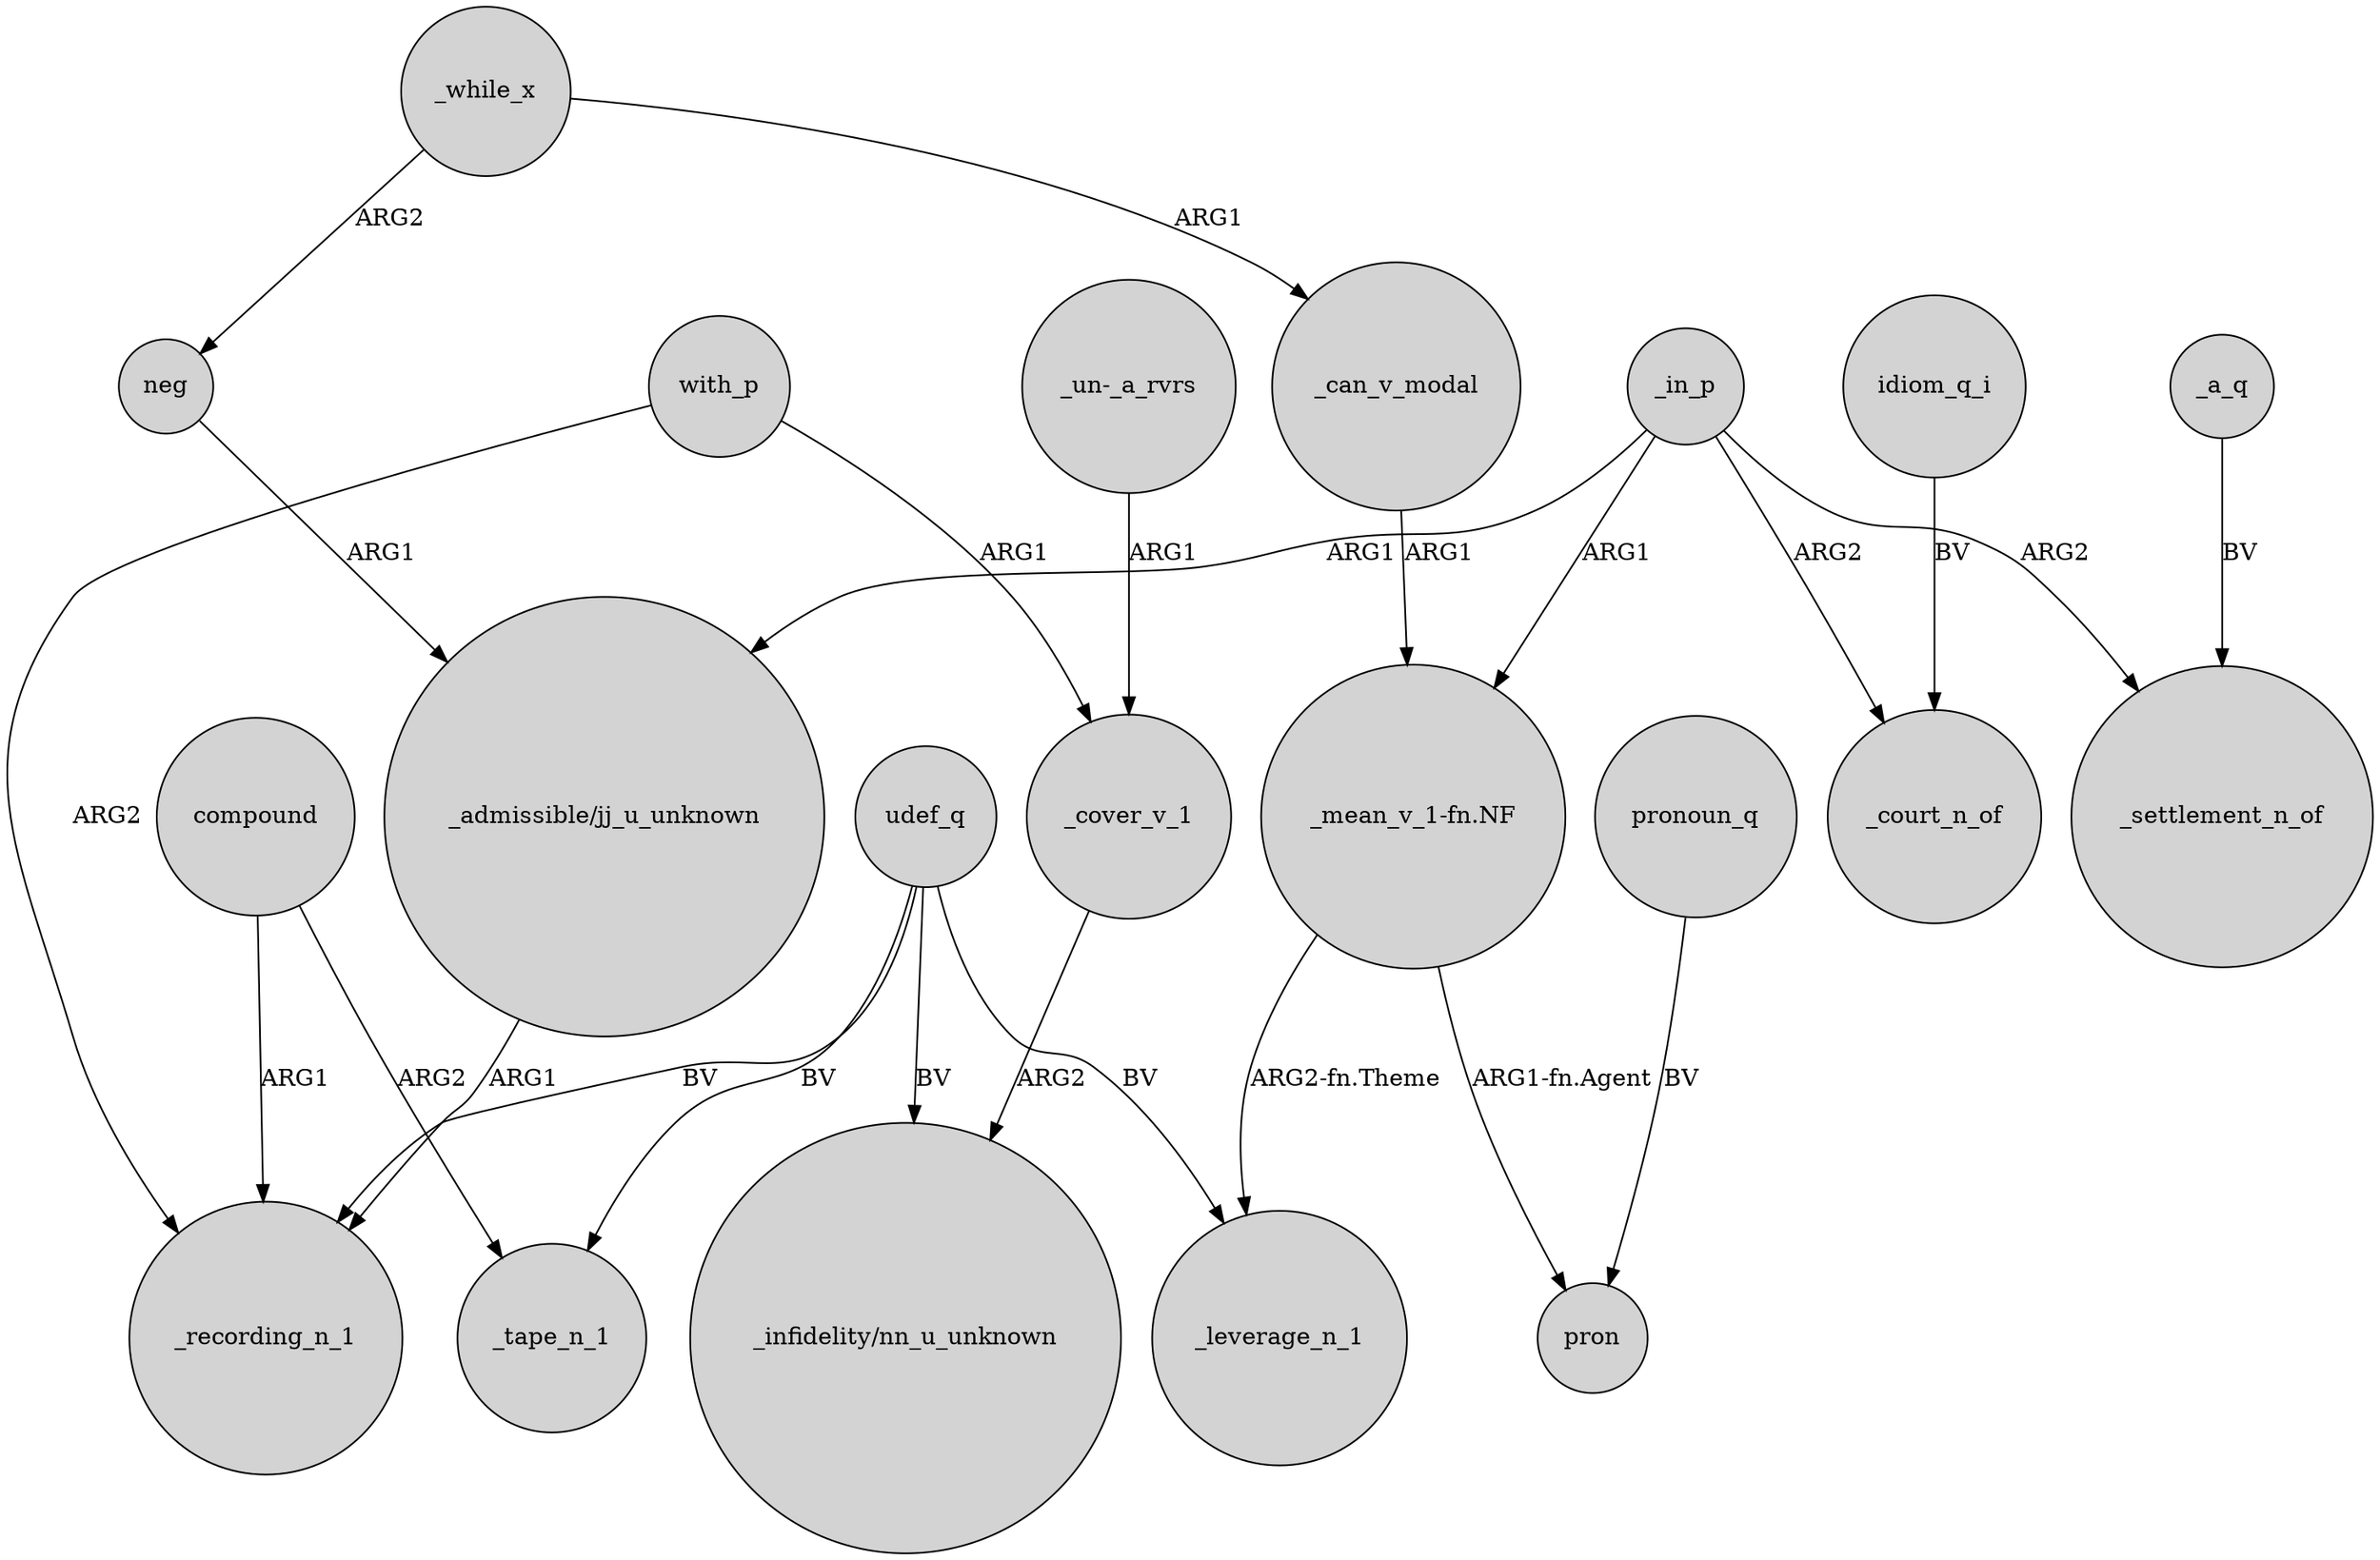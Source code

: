 digraph {
	node [shape=circle style=filled]
	udef_q -> _recording_n_1 [label=BV]
	_can_v_modal -> "_mean_v_1-fn.NF" [label=ARG1]
	udef_q -> _tape_n_1 [label=BV]
	_a_q -> _settlement_n_of [label=BV]
	"_mean_v_1-fn.NF" -> _leverage_n_1 [label="ARG2-fn.Theme"]
	_in_p -> "_mean_v_1-fn.NF" [label=ARG1]
	compound -> _tape_n_1 [label=ARG2]
	"_un-_a_rvrs" -> _cover_v_1 [label=ARG1]
	with_p -> _recording_n_1 [label=ARG2]
	compound -> _recording_n_1 [label=ARG1]
	_in_p -> _settlement_n_of [label=ARG2]
	idiom_q_i -> _court_n_of [label=BV]
	_in_p -> "_admissible/jj_u_unknown" [label=ARG1]
	pronoun_q -> pron [label=BV]
	_in_p -> _court_n_of [label=ARG2]
	_cover_v_1 -> "_infidelity/nn_u_unknown" [label=ARG2]
	with_p -> _cover_v_1 [label=ARG1]
	_while_x -> _can_v_modal [label=ARG1]
	_while_x -> neg [label=ARG2]
	"_mean_v_1-fn.NF" -> pron [label="ARG1-fn.Agent"]
	udef_q -> "_infidelity/nn_u_unknown" [label=BV]
	udef_q -> _leverage_n_1 [label=BV]
	neg -> "_admissible/jj_u_unknown" [label=ARG1]
	"_admissible/jj_u_unknown" -> _recording_n_1 [label=ARG1]
}
